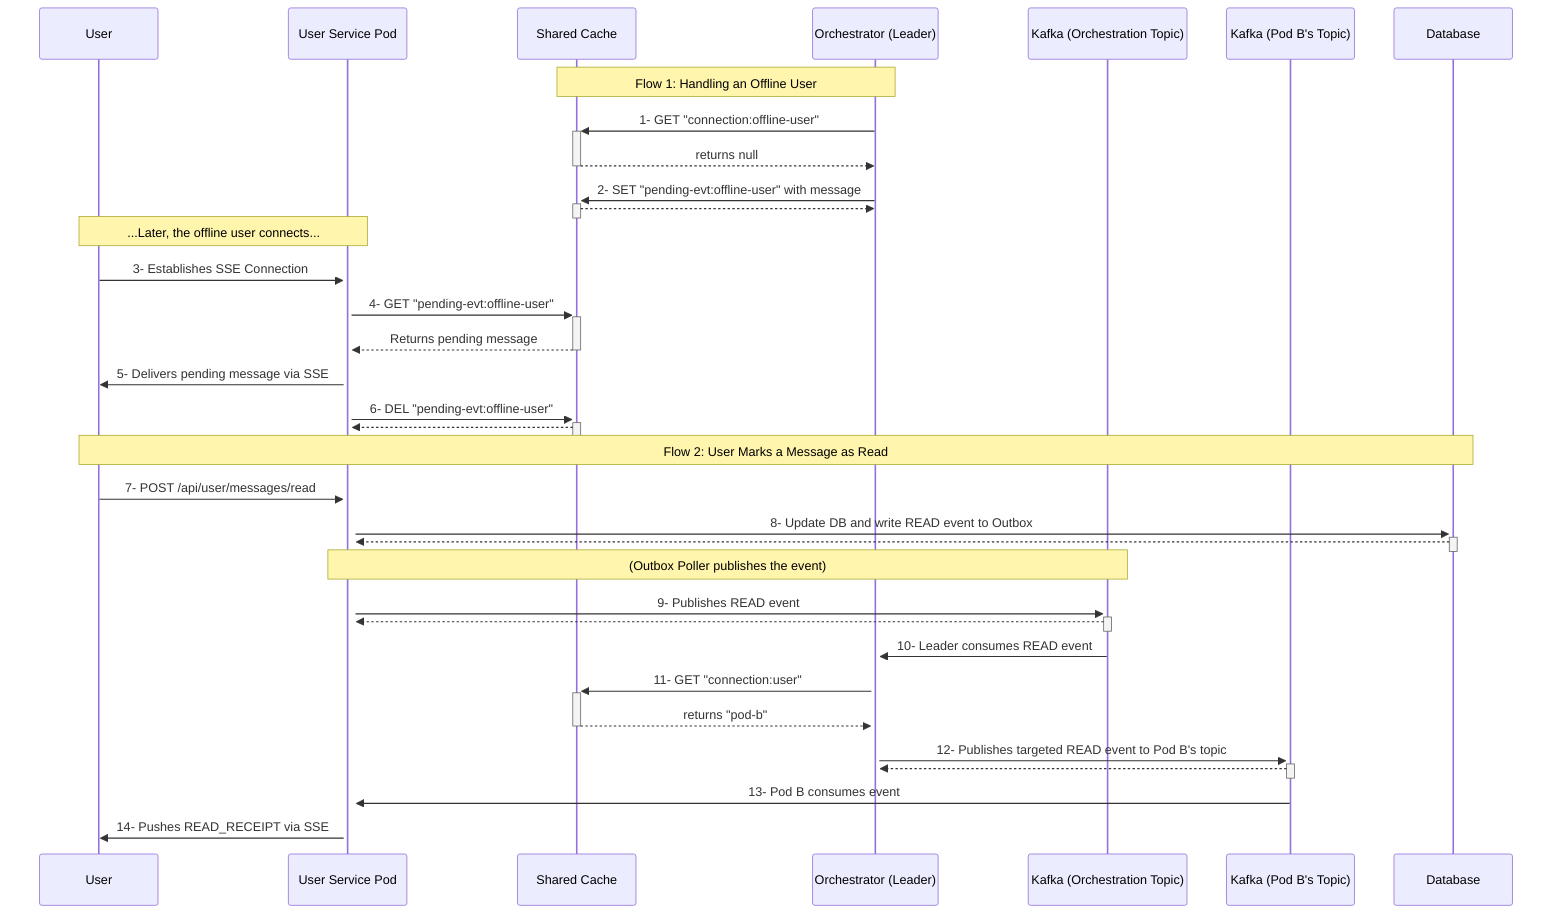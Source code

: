 sequenceDiagram
    participant User as User
    participant PodB as User Service Pod
    participant SharedCache as Shared Cache
    participant Orchestrator as Orchestrator (Leader)
    participant KafkaOrch as Kafka (Orchestration Topic)
    participant KafkaPodB as Kafka (Pod B's Topic)
    participant DB as Database

    Note over Orchestrator, SharedCache: Flow 1: Handling an Offline User
    Orchestrator->>+SharedCache: 1- GET "connection:offline-user"
    SharedCache-->>-Orchestrator: returns null
    Orchestrator->>+SharedCache: 2- SET "pending-evt:offline-user" with message
    SharedCache-->>-Orchestrator: 
    
    Note over User, PodB: ...Later, the offline user connects...
    User->>+PodB: 3- Establishes SSE Connection
    PodB->>+SharedCache: 4- GET "pending-evt:offline-user"
    SharedCache-->>-PodB: Returns pending message
    PodB->>User: 5- Delivers pending message via SSE
    PodB->>+SharedCache: 6- DEL "pending-evt:offline-user"
    SharedCache-->>-PodB: 

    Note over User, DB: Flow 2: User Marks a Message as Read
    User->>+PodB: 7- POST /api/user/messages/read
    PodB->>+DB: 8- Update DB and write READ event to Outbox
    DB-->>-PodB: 
    Note over PodB, KafkaOrch: (Outbox Poller publishes the event)
    PodB->>+KafkaOrch: 9- Publishes READ event
    KafkaOrch-->>-PodB: 

    KafkaOrch->>+Orchestrator: 10- Leader consumes READ event
    Orchestrator->>+SharedCache: 11- GET "connection:user"
    SharedCache-->>-Orchestrator: returns "pod-b"
    Orchestrator->>+KafkaPodB: 12- Publishes targeted READ event to Pod B's topic
    KafkaPodB-->>-Orchestrator: 
    
    KafkaPodB->>+PodB: 13- Pod B consumes event
    PodB->>User: 14- Pushes READ_RECEIPT via SSE